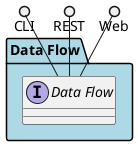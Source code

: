 @startuml



package "Data Flow" #lightblue {

    interface "Data Flow" as i {
    
    }
}

CLI ()-- i
REST ()-- i
Web ()-- i

package "Data Flow" #lightblue {


}



@enduml
